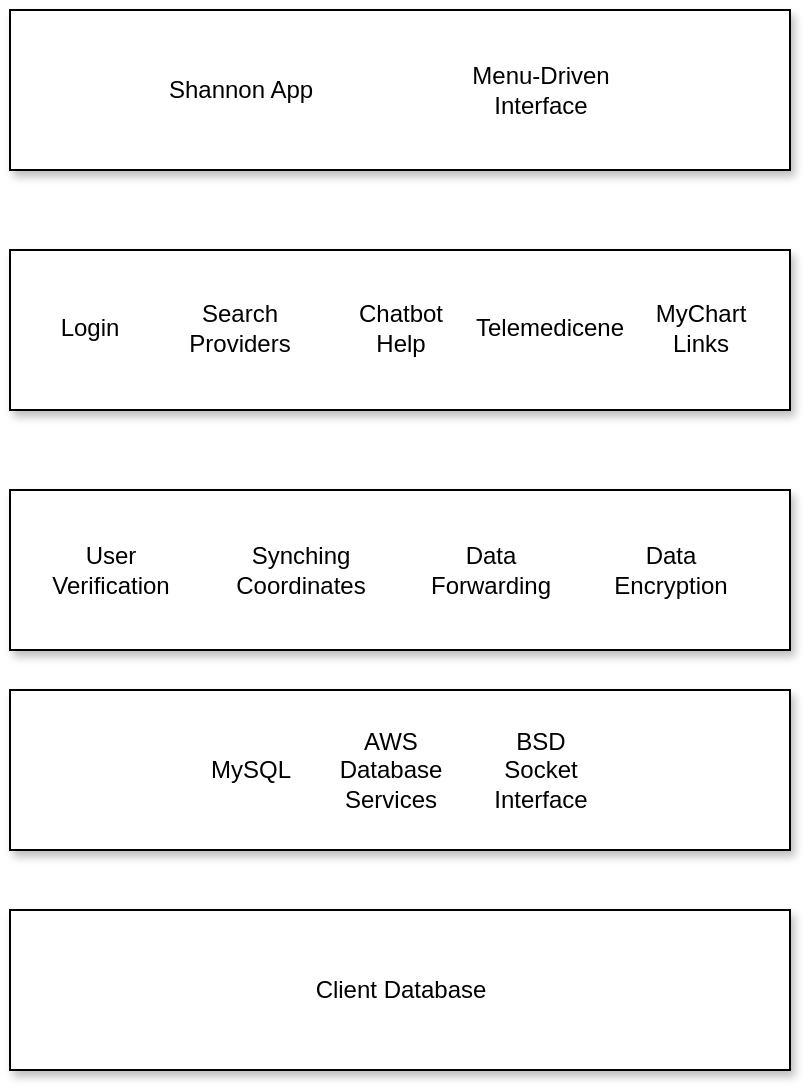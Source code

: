<mxfile version="20.4.1" type="github">
  <diagram id="P2JkW2iTQmZUSIbnCeEx" name="Page-1">
    <mxGraphModel dx="758" dy="692" grid="1" gridSize="10" guides="1" tooltips="1" connect="1" arrows="1" fold="1" page="1" pageScale="1" pageWidth="850" pageHeight="1100" math="0" shadow="0">
      <root>
        <mxCell id="0" />
        <mxCell id="1" parent="0" />
        <mxCell id="qnYkJQ-oDUxNmd9Kcons-1" value="" style="rounded=0;whiteSpace=wrap;html=1;shadow=1;" vertex="1" parent="1">
          <mxGeometry x="270" y="160" width="390" height="80" as="geometry" />
        </mxCell>
        <mxCell id="qnYkJQ-oDUxNmd9Kcons-2" value="" style="rounded=0;whiteSpace=wrap;html=1;shadow=1;glass=0;" vertex="1" parent="1">
          <mxGeometry x="270" y="280" width="390" height="80" as="geometry" />
        </mxCell>
        <mxCell id="qnYkJQ-oDUxNmd9Kcons-3" value="" style="rounded=0;whiteSpace=wrap;html=1;shadow=1;" vertex="1" parent="1">
          <mxGeometry x="270" y="400" width="390" height="80" as="geometry" />
        </mxCell>
        <mxCell id="qnYkJQ-oDUxNmd9Kcons-4" value="" style="rounded=0;whiteSpace=wrap;html=1;shadow=1;" vertex="1" parent="1">
          <mxGeometry x="270" y="610" width="390" height="80" as="geometry" />
        </mxCell>
        <mxCell id="qnYkJQ-oDUxNmd9Kcons-5" value="Login" style="text;html=1;strokeColor=none;fillColor=none;align=center;verticalAlign=middle;whiteSpace=wrap;rounded=0;shadow=1;" vertex="1" parent="1">
          <mxGeometry x="280" y="304.44" width="60" height="30" as="geometry" />
        </mxCell>
        <mxCell id="qnYkJQ-oDUxNmd9Kcons-6" style="edgeStyle=orthogonalEdgeStyle;rounded=0;orthogonalLoop=1;jettySize=auto;html=1;exitX=0.5;exitY=1;exitDx=0;exitDy=0;" edge="1" parent="1">
          <mxGeometry relative="1" as="geometry">
            <mxPoint x="455" y="359.44" as="sourcePoint" />
            <mxPoint x="455" y="359.44" as="targetPoint" />
          </mxGeometry>
        </mxCell>
        <mxCell id="qnYkJQ-oDUxNmd9Kcons-7" value="Search Providers" style="text;html=1;strokeColor=none;fillColor=none;align=center;verticalAlign=middle;whiteSpace=wrap;rounded=0;shadow=1;" vertex="1" parent="1">
          <mxGeometry x="355" y="304.44" width="60" height="30" as="geometry" />
        </mxCell>
        <mxCell id="qnYkJQ-oDUxNmd9Kcons-8" value="Chatbot&lt;br&gt;Help" style="text;html=1;align=center;verticalAlign=middle;resizable=0;points=[];autosize=1;strokeColor=none;fillColor=none;" vertex="1" parent="1">
          <mxGeometry x="430" y="299.44" width="70" height="40" as="geometry" />
        </mxCell>
        <mxCell id="qnYkJQ-oDUxNmd9Kcons-9" value="Telemedicene" style="text;html=1;strokeColor=none;fillColor=none;align=center;verticalAlign=middle;whiteSpace=wrap;rounded=0;shadow=1;glass=1;" vertex="1" parent="1">
          <mxGeometry x="510" y="304.44" width="60" height="30" as="geometry" />
        </mxCell>
        <mxCell id="qnYkJQ-oDUxNmd9Kcons-10" value="Shannon App" style="text;html=1;align=center;verticalAlign=middle;resizable=0;points=[];autosize=1;strokeColor=none;fillColor=none;" vertex="1" parent="1">
          <mxGeometry x="335" y="185" width="100" height="30" as="geometry" />
        </mxCell>
        <mxCell id="qnYkJQ-oDUxNmd9Kcons-11" value="MyChart&lt;br&gt;Links" style="text;html=1;align=center;verticalAlign=middle;resizable=0;points=[];autosize=1;strokeColor=none;fillColor=none;" vertex="1" parent="1">
          <mxGeometry x="580" y="299.44" width="70" height="40" as="geometry" />
        </mxCell>
        <mxCell id="qnYkJQ-oDUxNmd9Kcons-12" value="Data&lt;br&gt;Forwarding" style="text;html=1;align=center;verticalAlign=middle;resizable=0;points=[];autosize=1;strokeColor=none;fillColor=none;" vertex="1" parent="1">
          <mxGeometry x="470" y="420" width="80" height="40" as="geometry" />
        </mxCell>
        <mxCell id="qnYkJQ-oDUxNmd9Kcons-13" value="User&lt;br&gt;Verification" style="text;html=1;align=center;verticalAlign=middle;resizable=0;points=[];autosize=1;strokeColor=none;fillColor=none;" vertex="1" parent="1">
          <mxGeometry x="280" y="420" width="80" height="40" as="geometry" />
        </mxCell>
        <mxCell id="qnYkJQ-oDUxNmd9Kcons-14" value="Data &lt;br&gt;Encryption" style="text;html=1;align=center;verticalAlign=middle;resizable=0;points=[];autosize=1;strokeColor=none;fillColor=none;" vertex="1" parent="1">
          <mxGeometry x="560" y="420" width="80" height="40" as="geometry" />
        </mxCell>
        <mxCell id="qnYkJQ-oDUxNmd9Kcons-15" value="Synching &lt;br&gt;Coordinates" style="text;html=1;align=center;verticalAlign=middle;resizable=0;points=[];autosize=1;strokeColor=none;fillColor=none;" vertex="1" parent="1">
          <mxGeometry x="370" y="420" width="90" height="40" as="geometry" />
        </mxCell>
        <mxCell id="qnYkJQ-oDUxNmd9Kcons-16" value="Client Database" style="text;html=1;align=center;verticalAlign=middle;resizable=0;points=[];autosize=1;strokeColor=none;fillColor=none;" vertex="1" parent="1">
          <mxGeometry x="410" y="635" width="110" height="30" as="geometry" />
        </mxCell>
        <mxCell id="qnYkJQ-oDUxNmd9Kcons-18" value="" style="rounded=0;whiteSpace=wrap;html=1;shadow=1;glass=0;" vertex="1" parent="1">
          <mxGeometry x="270" y="500" width="390" height="80" as="geometry" />
        </mxCell>
        <mxCell id="qnYkJQ-oDUxNmd9Kcons-19" value="MySQL" style="text;html=1;align=center;verticalAlign=middle;resizable=0;points=[];autosize=1;strokeColor=none;fillColor=none;" vertex="1" parent="1">
          <mxGeometry x="360" y="525" width="60" height="30" as="geometry" />
        </mxCell>
        <mxCell id="qnYkJQ-oDUxNmd9Kcons-20" value="BSD&lt;br&gt;Socket&lt;br&gt;Interface" style="text;html=1;align=center;verticalAlign=middle;resizable=0;points=[];autosize=1;strokeColor=none;fillColor=none;" vertex="1" parent="1">
          <mxGeometry x="500" y="510" width="70" height="60" as="geometry" />
        </mxCell>
        <mxCell id="qnYkJQ-oDUxNmd9Kcons-21" value="AWS&lt;br&gt;Database&lt;br&gt;Services" style="text;html=1;align=center;verticalAlign=middle;resizable=0;points=[];autosize=1;strokeColor=none;fillColor=none;" vertex="1" parent="1">
          <mxGeometry x="425" y="510" width="70" height="60" as="geometry" />
        </mxCell>
        <mxCell id="qnYkJQ-oDUxNmd9Kcons-22" value="Menu-Driven&lt;br&gt;Interface" style="text;html=1;align=center;verticalAlign=middle;resizable=0;points=[];autosize=1;strokeColor=none;fillColor=none;" vertex="1" parent="1">
          <mxGeometry x="490" y="180" width="90" height="40" as="geometry" />
        </mxCell>
      </root>
    </mxGraphModel>
  </diagram>
</mxfile>

